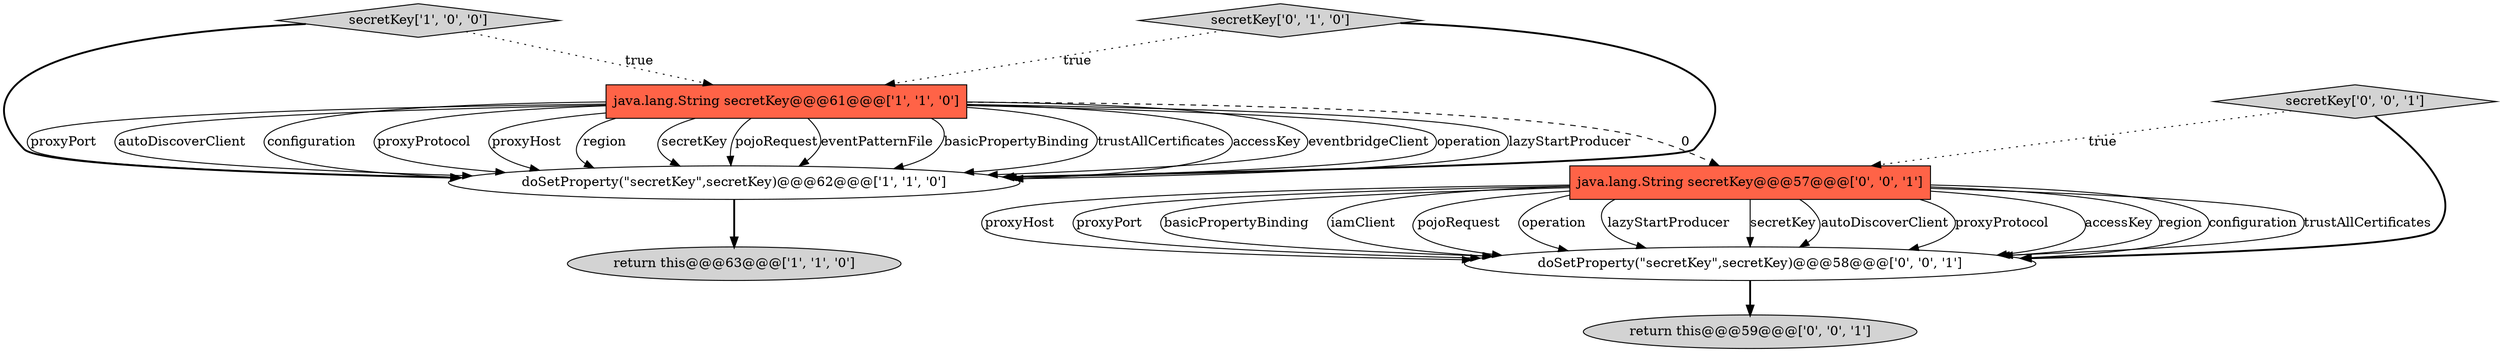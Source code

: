 digraph {
2 [style = filled, label = "java.lang.String secretKey@@@61@@@['1', '1', '0']", fillcolor = tomato, shape = box image = "AAA0AAABBB1BBB"];
7 [style = filled, label = "return this@@@59@@@['0', '0', '1']", fillcolor = lightgray, shape = ellipse image = "AAA0AAABBB3BBB"];
3 [style = filled, label = "secretKey['1', '0', '0']", fillcolor = lightgray, shape = diamond image = "AAA0AAABBB1BBB"];
1 [style = filled, label = "return this@@@63@@@['1', '1', '0']", fillcolor = lightgray, shape = ellipse image = "AAA0AAABBB1BBB"];
4 [style = filled, label = "secretKey['0', '1', '0']", fillcolor = lightgray, shape = diamond image = "AAA0AAABBB2BBB"];
0 [style = filled, label = "doSetProperty(\"secretKey\",secretKey)@@@62@@@['1', '1', '0']", fillcolor = white, shape = ellipse image = "AAA0AAABBB1BBB"];
8 [style = filled, label = "java.lang.String secretKey@@@57@@@['0', '0', '1']", fillcolor = tomato, shape = box image = "AAA0AAABBB3BBB"];
6 [style = filled, label = "secretKey['0', '0', '1']", fillcolor = lightgray, shape = diamond image = "AAA0AAABBB3BBB"];
5 [style = filled, label = "doSetProperty(\"secretKey\",secretKey)@@@58@@@['0', '0', '1']", fillcolor = white, shape = ellipse image = "AAA0AAABBB3BBB"];
2->0 [style = solid, label="pojoRequest"];
8->5 [style = solid, label="accessKey"];
2->0 [style = solid, label="eventPatternFile"];
8->5 [style = solid, label="region"];
8->5 [style = solid, label="configuration"];
2->0 [style = solid, label="basicPropertyBinding"];
8->5 [style = solid, label="trustAllCertificates"];
2->0 [style = solid, label="trustAllCertificates"];
2->8 [style = dashed, label="0"];
2->0 [style = solid, label="accessKey"];
2->0 [style = solid, label="eventbridgeClient"];
2->0 [style = solid, label="operation"];
8->5 [style = solid, label="proxyHost"];
0->1 [style = bold, label=""];
2->0 [style = solid, label="lazyStartProducer"];
8->5 [style = solid, label="proxyPort"];
8->5 [style = solid, label="basicPropertyBinding"];
8->5 [style = solid, label="iamClient"];
6->8 [style = dotted, label="true"];
2->0 [style = solid, label="proxyPort"];
2->0 [style = solid, label="autoDiscoverClient"];
2->0 [style = solid, label="configuration"];
8->5 [style = solid, label="pojoRequest"];
3->0 [style = bold, label=""];
3->2 [style = dotted, label="true"];
8->5 [style = solid, label="operation"];
8->5 [style = solid, label="lazyStartProducer"];
6->5 [style = bold, label=""];
2->0 [style = solid, label="proxyProtocol"];
2->0 [style = solid, label="proxyHost"];
8->5 [style = solid, label="secretKey"];
8->5 [style = solid, label="autoDiscoverClient"];
5->7 [style = bold, label=""];
4->0 [style = bold, label=""];
8->5 [style = solid, label="proxyProtocol"];
4->2 [style = dotted, label="true"];
2->0 [style = solid, label="region"];
2->0 [style = solid, label="secretKey"];
}
